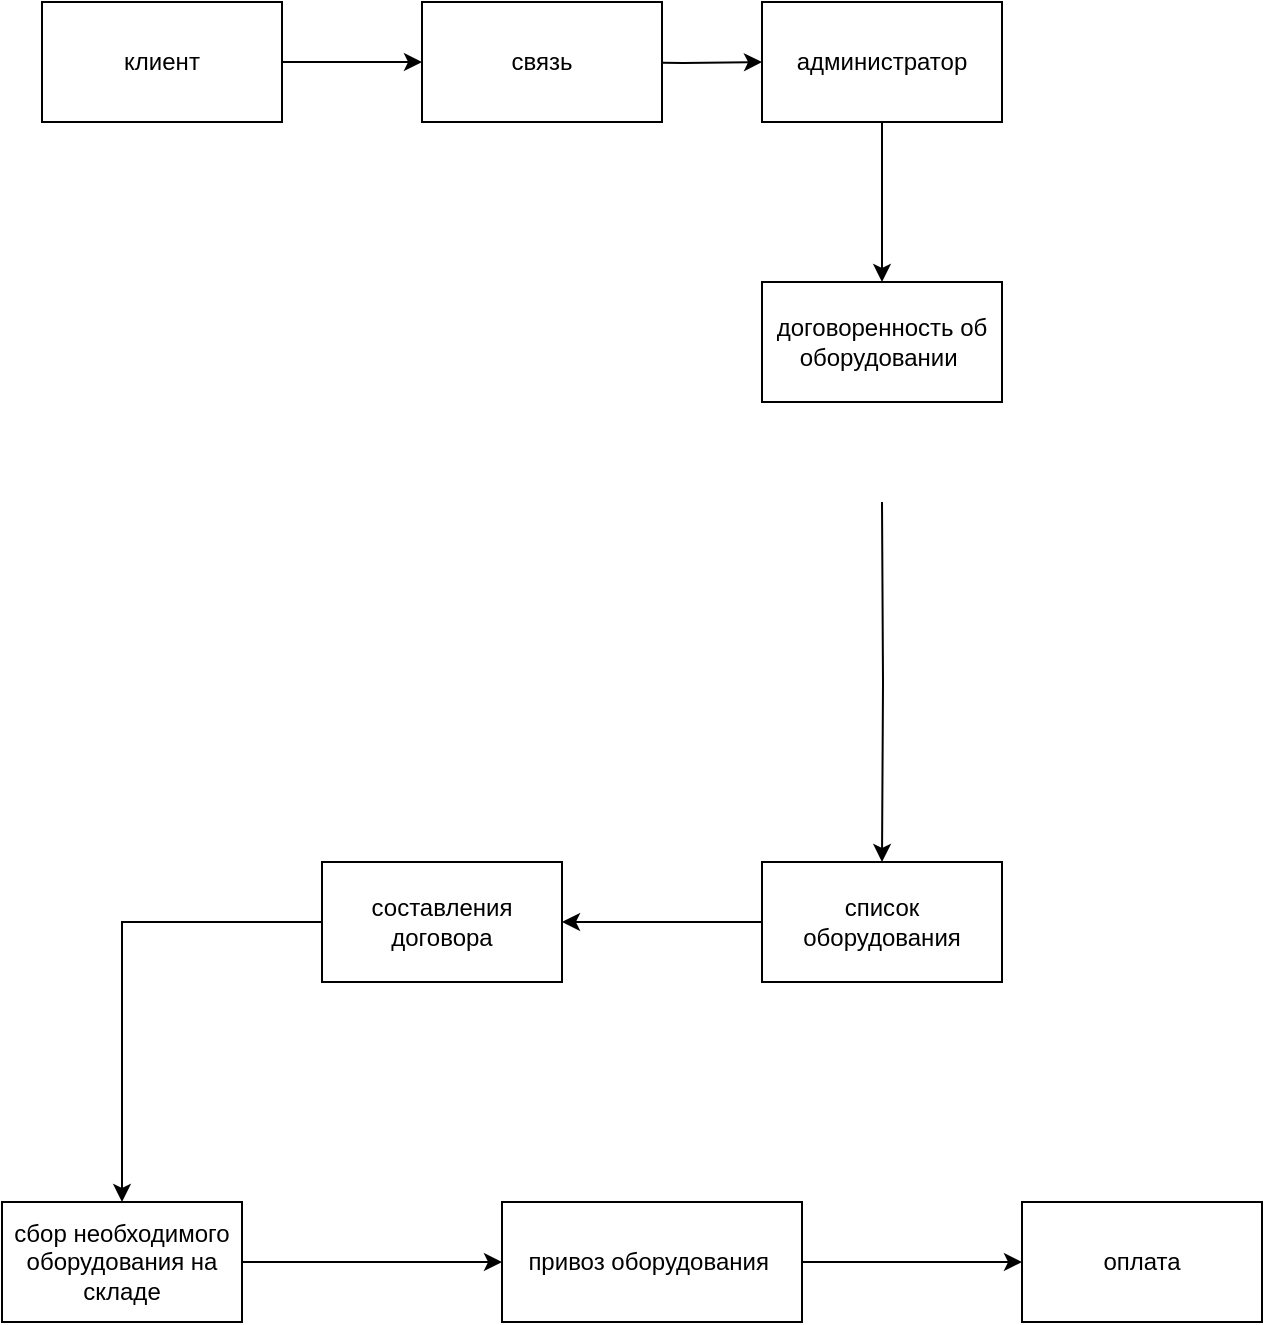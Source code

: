 <mxfile version="12.1.8" type="google" pages="1"><diagram id="FI-ouCpr4QdLZB38aCu2" name="Page-1"><mxGraphModel dx="1024" dy="494" grid="1" gridSize="10" guides="1" tooltips="1" connect="1" arrows="1" fold="1" page="1" pageScale="1" pageWidth="1169" pageHeight="827" math="0" shadow="0"><root><mxCell id="0"/><mxCell id="1" parent="0"/><mxCell id="BgTn0WHlnOsbSVTXFlfC-6" style="edgeStyle=orthogonalEdgeStyle;rounded=0;orthogonalLoop=1;jettySize=auto;html=1;entryX=0;entryY=0.5;entryDx=0;entryDy=0;" parent="1" source="BgTn0WHlnOsbSVTXFlfC-2" target="BgTn0WHlnOsbSVTXFlfC-15" edge="1"><mxGeometry relative="1" as="geometry"><mxPoint x="200" y="50" as="targetPoint"/></mxGeometry></mxCell><mxCell id="BgTn0WHlnOsbSVTXFlfC-2" value="&lt;font style=&quot;vertical-align: inherit&quot;&gt;&lt;font style=&quot;vertical-align: inherit&quot;&gt;клиент&lt;/font&gt;&lt;/font&gt;" style="rounded=0;whiteSpace=wrap;html=1;" parent="1" vertex="1"><mxGeometry x="20" y="20" width="120" height="60" as="geometry"/></mxCell><mxCell id="BgTn0WHlnOsbSVTXFlfC-9" style="edgeStyle=orthogonalEdgeStyle;rounded=0;orthogonalLoop=1;jettySize=auto;html=1;entryX=0.5;entryY=0;entryDx=0;entryDy=0;" parent="1" source="BgTn0WHlnOsbSVTXFlfC-4" target="jvIjn84mNZSGM7icB5xw-9" edge="1"><mxGeometry relative="1" as="geometry"><mxPoint x="440" y="110" as="targetPoint"/></mxGeometry></mxCell><mxCell id="BgTn0WHlnOsbSVTXFlfC-4" value="&lt;font style=&quot;vertical-align: inherit&quot;&gt;&lt;font style=&quot;vertical-align: inherit&quot;&gt;администратор&lt;/font&gt;&lt;/font&gt;" style="rounded=0;whiteSpace=wrap;html=1;" parent="1" vertex="1"><mxGeometry x="380" y="20" width="120" height="60" as="geometry"/></mxCell><mxCell id="BgTn0WHlnOsbSVTXFlfC-7" style="edgeStyle=orthogonalEdgeStyle;rounded=0;orthogonalLoop=1;jettySize=auto;html=1;entryX=0;entryY=0.5;entryDx=0;entryDy=0;" parent="1" target="BgTn0WHlnOsbSVTXFlfC-4" edge="1"><mxGeometry relative="1" as="geometry"><mxPoint x="300" y="50" as="sourcePoint"/></mxGeometry></mxCell><mxCell id="BgTn0WHlnOsbSVTXFlfC-13" style="edgeStyle=orthogonalEdgeStyle;rounded=0;orthogonalLoop=1;jettySize=auto;html=1;entryX=0.5;entryY=0;entryDx=0;entryDy=0;" parent="1" edge="1" target="BgTn0WHlnOsbSVTXFlfC-16"><mxGeometry relative="1" as="geometry"><mxPoint x="440" y="440" as="targetPoint"/><mxPoint x="440" y="270" as="sourcePoint"/></mxGeometry></mxCell><mxCell id="BgTn0WHlnOsbSVTXFlfC-15" value="&lt;font style=&quot;vertical-align: inherit&quot;&gt;&lt;font style=&quot;vertical-align: inherit&quot;&gt;связь&lt;/font&gt;&lt;/font&gt;" style="rounded=0;whiteSpace=wrap;html=1;" parent="1" vertex="1"><mxGeometry x="210" y="20" width="120" height="60" as="geometry"/></mxCell><mxCell id="BgTn0WHlnOsbSVTXFlfC-25" style="edgeStyle=orthogonalEdgeStyle;rounded=0;orthogonalLoop=1;jettySize=auto;html=1;entryX=1;entryY=0.5;entryDx=0;entryDy=0;" parent="1" source="BgTn0WHlnOsbSVTXFlfC-16" target="BgTn0WHlnOsbSVTXFlfC-24" edge="1"><mxGeometry relative="1" as="geometry"/></mxCell><mxCell id="BgTn0WHlnOsbSVTXFlfC-16" value="&lt;font style=&quot;vertical-align: inherit&quot;&gt;&lt;font style=&quot;vertical-align: inherit&quot;&gt;список оборудования&lt;/font&gt;&lt;/font&gt;" style="rounded=0;whiteSpace=wrap;html=1;" parent="1" vertex="1"><mxGeometry x="380" y="450" width="120" height="60" as="geometry"/></mxCell><mxCell id="BgTn0WHlnOsbSVTXFlfC-29" style="edgeStyle=orthogonalEdgeStyle;rounded=0;orthogonalLoop=1;jettySize=auto;html=1;entryX=0;entryY=0.5;entryDx=0;entryDy=0;" parent="1" source="BgTn0WHlnOsbSVTXFlfC-21" edge="1"><mxGeometry relative="1" as="geometry"><mxPoint x="250" y="650" as="targetPoint"/></mxGeometry></mxCell><mxCell id="BgTn0WHlnOsbSVTXFlfC-21" value="&lt;font style=&quot;vertical-align: inherit&quot;&gt;&lt;font style=&quot;vertical-align: inherit&quot;&gt;сбор необходимого оборудования на складе&lt;/font&gt;&lt;/font&gt;" style="rounded=0;whiteSpace=wrap;html=1;" parent="1" vertex="1"><mxGeometry y="620" width="120" height="60" as="geometry"/></mxCell><mxCell id="BgTn0WHlnOsbSVTXFlfC-28" style="edgeStyle=orthogonalEdgeStyle;rounded=0;orthogonalLoop=1;jettySize=auto;html=1;" parent="1" source="BgTn0WHlnOsbSVTXFlfC-24" target="BgTn0WHlnOsbSVTXFlfC-21" edge="1"><mxGeometry relative="1" as="geometry"/></mxCell><mxCell id="BgTn0WHlnOsbSVTXFlfC-24" value="&lt;font style=&quot;vertical-align: inherit&quot;&gt;&lt;font style=&quot;vertical-align: inherit&quot;&gt;составления договора&lt;/font&gt;&lt;/font&gt;" style="rounded=0;whiteSpace=wrap;html=1;" parent="1" vertex="1"><mxGeometry x="160" y="450" width="120" height="60" as="geometry"/></mxCell><mxCell id="jvIjn84mNZSGM7icB5xw-7" style="edgeStyle=orthogonalEdgeStyle;rounded=0;orthogonalLoop=1;jettySize=auto;html=1;entryX=0;entryY=0.5;entryDx=0;entryDy=0;" edge="1" parent="1" source="jvIjn84mNZSGM7icB5xw-5" target="jvIjn84mNZSGM7icB5xw-6"><mxGeometry relative="1" as="geometry"/></mxCell><mxCell id="jvIjn84mNZSGM7icB5xw-5" value="&lt;font style=&quot;vertical-align: inherit&quot;&gt;&lt;font style=&quot;vertical-align: inherit&quot;&gt;&lt;font style=&quot;vertical-align: inherit&quot;&gt;&lt;font style=&quot;vertical-align: inherit&quot;&gt;привоз оборудования&amp;nbsp;&lt;/font&gt;&lt;/font&gt;&lt;/font&gt;&lt;/font&gt;" style="rounded=0;whiteSpace=wrap;html=1;" vertex="1" parent="1"><mxGeometry x="250" y="620" width="150" height="60" as="geometry"/></mxCell><mxCell id="jvIjn84mNZSGM7icB5xw-6" value="&lt;font style=&quot;vertical-align: inherit&quot;&gt;&lt;font style=&quot;vertical-align: inherit&quot;&gt;оплата&lt;/font&gt;&lt;/font&gt;" style="rounded=0;whiteSpace=wrap;html=1;" vertex="1" parent="1"><mxGeometry x="510" y="620" width="120" height="60" as="geometry"/></mxCell><mxCell id="jvIjn84mNZSGM7icB5xw-9" value="&lt;font style=&quot;vertical-align: inherit&quot;&gt;&lt;font style=&quot;vertical-align: inherit&quot;&gt;договоренность об оборудовании&amp;nbsp;&lt;/font&gt;&lt;/font&gt;" style="rounded=0;whiteSpace=wrap;html=1;" vertex="1" parent="1"><mxGeometry x="380" y="160" width="120" height="60" as="geometry"/></mxCell></root></mxGraphModel></diagram></mxfile>